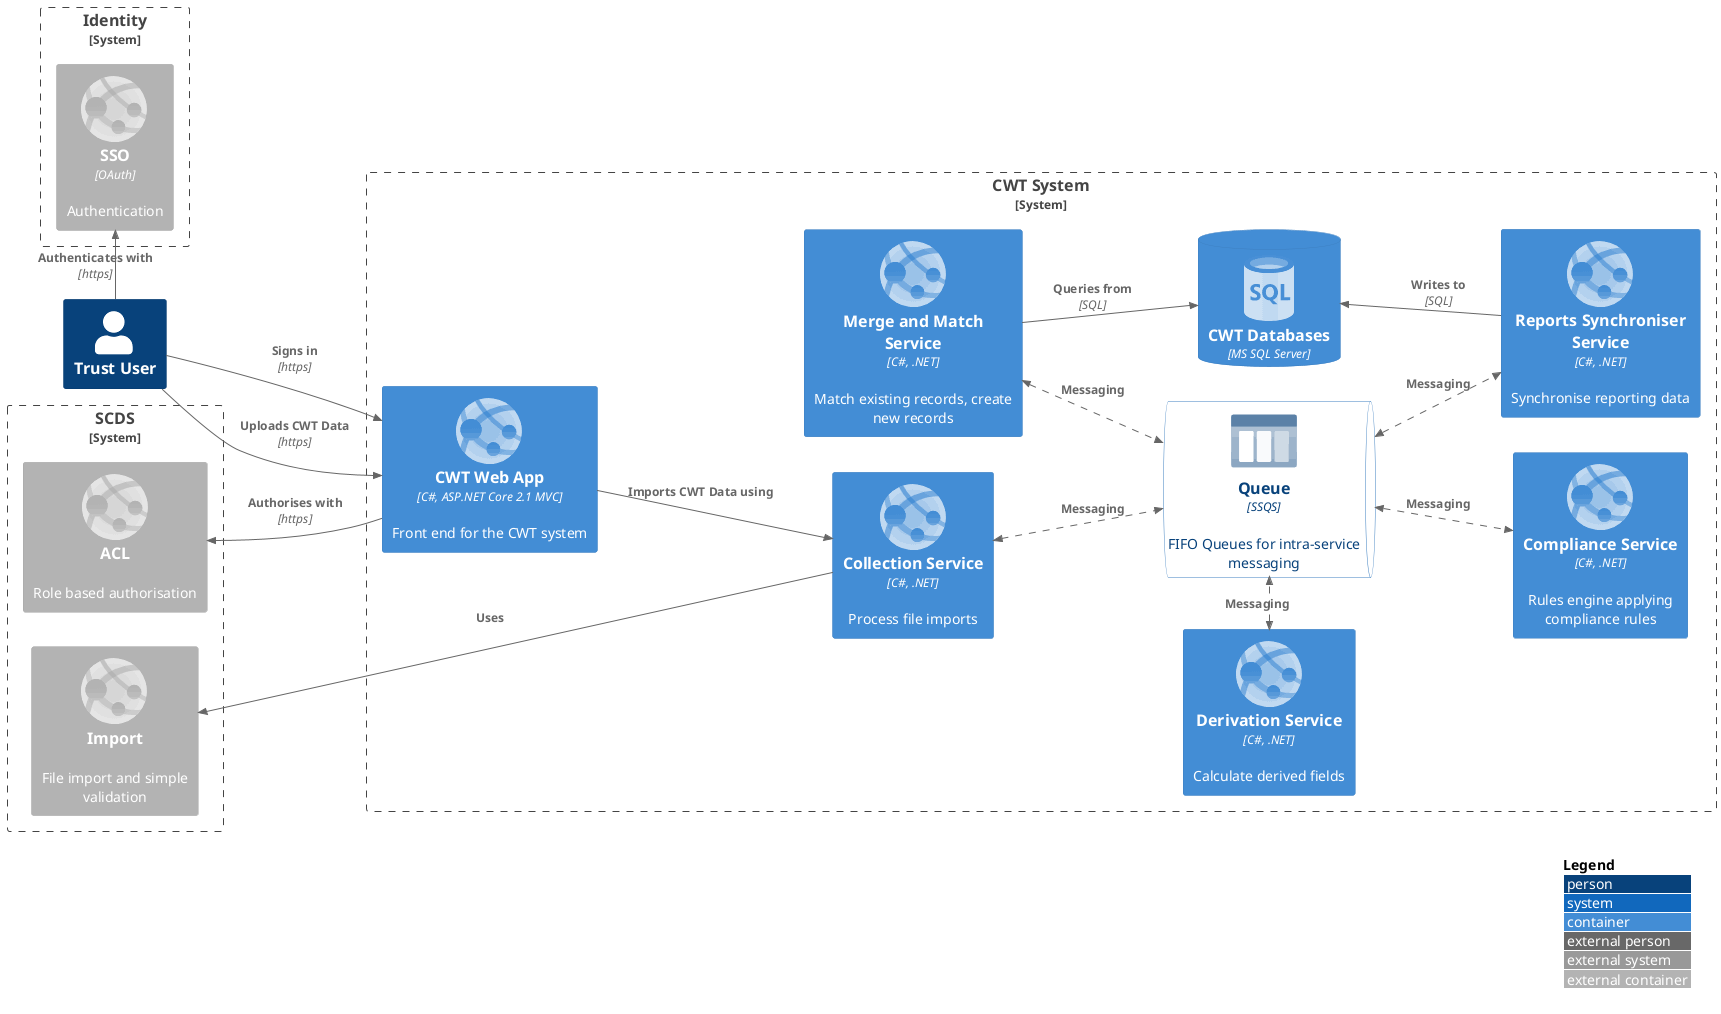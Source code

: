 @startuml
!include <azure/AzureCommon>
!include <azure/Web/AzureWebApp>
!include <azure/Databases/AzureSqlDatabase>
!include <azure/Storage/AzureQueueStorage>
!include <C4/C4_Container>
left to right direction
AddElementTag("queue", $bgColor="white", $fontColor=$PERSON_BG_COLOR)
AddRelTag("message", $lineStyle=DashedLine())
Person(tu, "Trust User", "")
System_Boundary(cwt, "CWT System") {
  Container(web, "CWT Web App", "C#, ASP.NET Core 2.1 MVC", $descr="Front end for the CWT system", $sprite="AzureWebApp")
  Container(col, "Collection Service", "C#, .NET", $descr="Process file imports", $sprite="AzureWebApp")
  Container(mm, "Merge and Match Service", "C#, .NET", $descr="Match existing records, create new records", $sprite="AzureWebApp")
  Container(der, "Derivation Service", "C#, .NET", $descr="Calculate derived fields", $sprite="AzureWebApp")
  Container(cmp, "Compliance Service", "C#, .NET", $descr="Rules engine applying compliance rules", $sprite="AzureWebApp")
  Container(syc, "Reports Synchroniser Service", "C#, .NET", $descr="Synchronise reporting data", $sprite="AzureWebApp")
  ContainerDb(db, "CWT Databases", "MS SQL Server", $sprite="AzureSqlDatabase")
  ContainerQueue(qu, "Queue", "SSQS", "FIFO Queues for intra-service messaging", $sprite="AzureQueueStorage", $tags="queue")
}

System_Boundary(id, "Identity") {
  Container_Ext(sso, "SSO", "OAuth", $descr="Authentication", $sprite="AzureWebApp")
}

System_Boundary(scds, "SCDS") {
  Container_Ext(auth, "ACL", "", $descr="Role based authorisation", $sprite="AzureWebApp")
  Container_Ext(imp, "Import", "", $descr="File import and simple validation", $sprite="AzureWebApp")
}

Rel_R(tu, sso, "Authenticates with", "https")
Rel_U(web, auth, "Authorises with", "https")
Rel(tu, web, "Signs in", "https")
Rel(tu, web, "Uploads CWT Data", "https")
Rel_D(web, col, "Imports CWT Data using", "")
Rel_U(col, imp, "Uses", "")
'Rel(col, mm, "Supplies imported data", "")
Rel(mm, db, "Queries from", "SQL")
'Rel(mm, der, "", "")
'Rel(der, cmp, "", "")
'Rel_U(cmp, syc, "", "")
Rel_U(syc, db, "Writes to", "SQL")

BiRel_U(qu, col, "Messaging", "", $tags="message")
BiRel_U(qu, mm, "Messaging", "", $tags="message")
BiRel_L(qu, der, "Messaging", "", $tags="message")
BiRel_D(qu, cmp, "Messaging", "", $tags="message")
BiRel_D(qu, syc, "Messaging", "", $tags="message")

Lay_L(imp, auth)

LAYOUT_WITH_LEGEND()

@enduml
